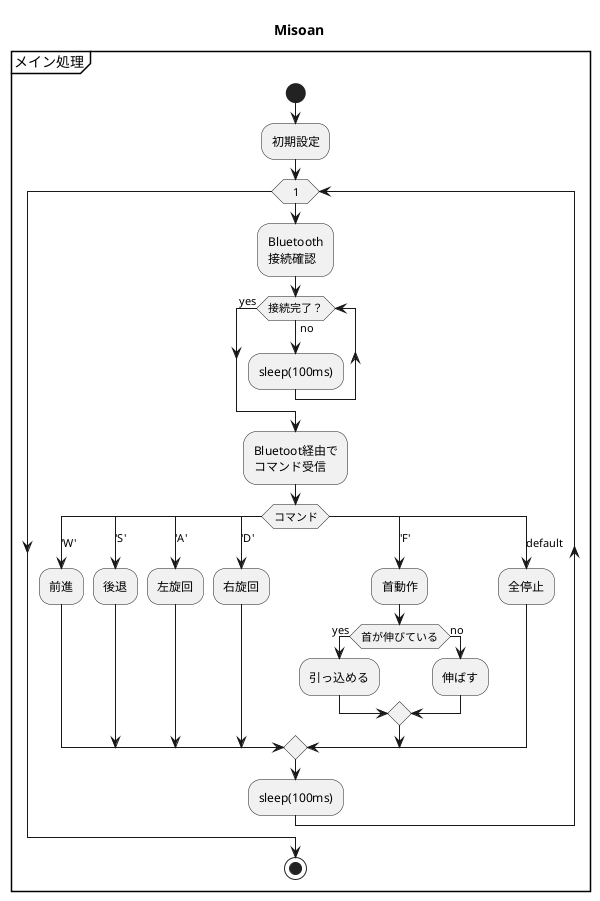 @startuml
title Misoan

group メイン処理
start
    :初期設定;
    while(1)
        :Bluetooth\n接続確認;
        while (接続完了？)is(no)
            :sleep(100ms);
        endwhile(yes)
        :Bluetoot経由で\nコマンド受信;
        switch(コマンド)
            case('W')
                :前進;
            case('S')
                :後退;
            case('A')
                :左旋回;
            case('D')
                :右旋回;
            case('F')
                :首動作;
                if (首が伸びている)then(yes)
                    :引っ込める;
                else(no)
                    :伸ばす;
                endif
            case(default)
                :全停止;
        endswitch
        :sleep(100ms);
    endwhile
stop
end group

@enduml
